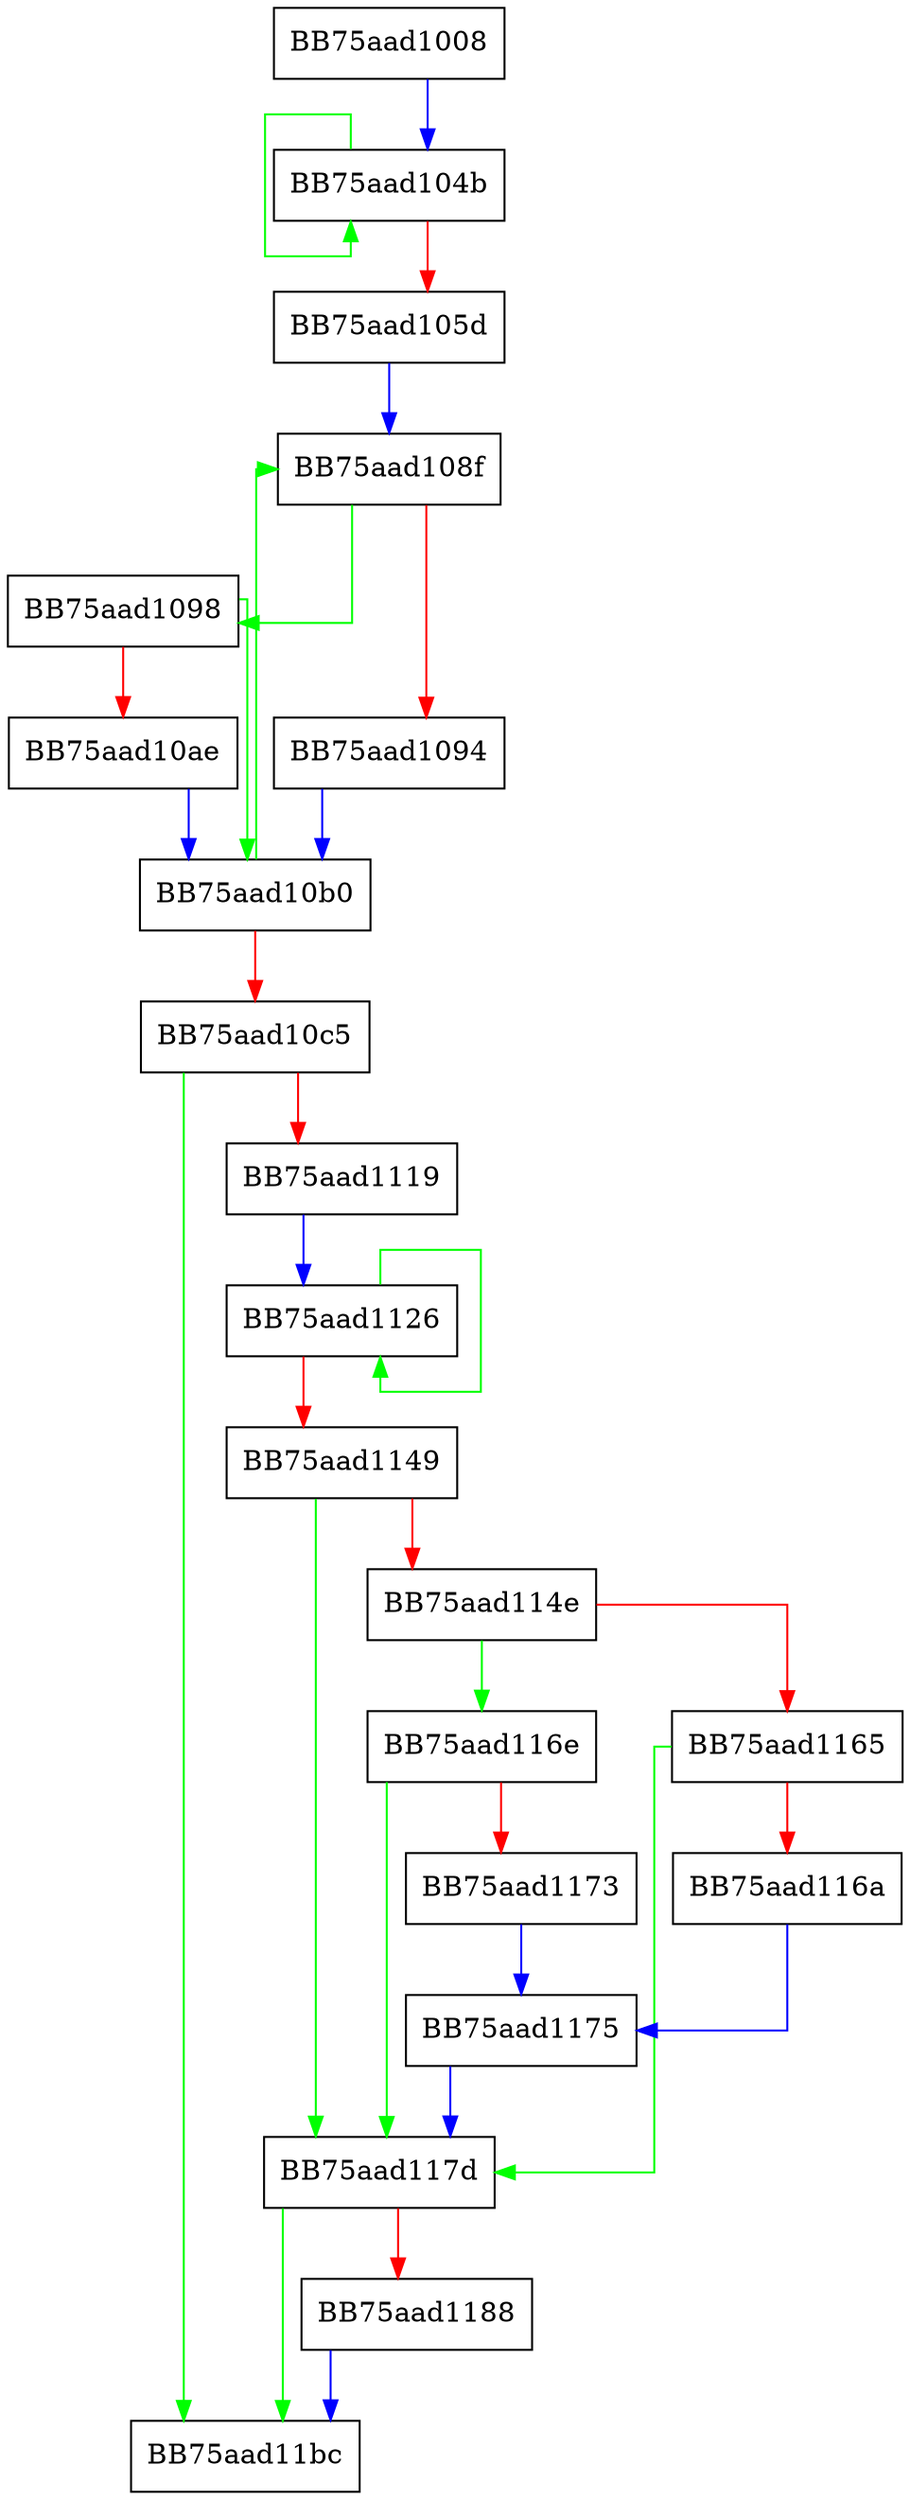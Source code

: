 digraph UpdateModel {
  node [shape="box"];
  graph [splines=ortho];
  BB75aad1008 -> BB75aad104b [color="blue"];
  BB75aad104b -> BB75aad104b [color="green"];
  BB75aad104b -> BB75aad105d [color="red"];
  BB75aad105d -> BB75aad108f [color="blue"];
  BB75aad108f -> BB75aad1098 [color="green"];
  BB75aad108f -> BB75aad1094 [color="red"];
  BB75aad1094 -> BB75aad10b0 [color="blue"];
  BB75aad1098 -> BB75aad10b0 [color="green"];
  BB75aad1098 -> BB75aad10ae [color="red"];
  BB75aad10ae -> BB75aad10b0 [color="blue"];
  BB75aad10b0 -> BB75aad108f [color="green"];
  BB75aad10b0 -> BB75aad10c5 [color="red"];
  BB75aad10c5 -> BB75aad11bc [color="green"];
  BB75aad10c5 -> BB75aad1119 [color="red"];
  BB75aad1119 -> BB75aad1126 [color="blue"];
  BB75aad1126 -> BB75aad1126 [color="green"];
  BB75aad1126 -> BB75aad1149 [color="red"];
  BB75aad1149 -> BB75aad117d [color="green"];
  BB75aad1149 -> BB75aad114e [color="red"];
  BB75aad114e -> BB75aad116e [color="green"];
  BB75aad114e -> BB75aad1165 [color="red"];
  BB75aad1165 -> BB75aad117d [color="green"];
  BB75aad1165 -> BB75aad116a [color="red"];
  BB75aad116a -> BB75aad1175 [color="blue"];
  BB75aad116e -> BB75aad117d [color="green"];
  BB75aad116e -> BB75aad1173 [color="red"];
  BB75aad1173 -> BB75aad1175 [color="blue"];
  BB75aad1175 -> BB75aad117d [color="blue"];
  BB75aad117d -> BB75aad11bc [color="green"];
  BB75aad117d -> BB75aad1188 [color="red"];
  BB75aad1188 -> BB75aad11bc [color="blue"];
}
